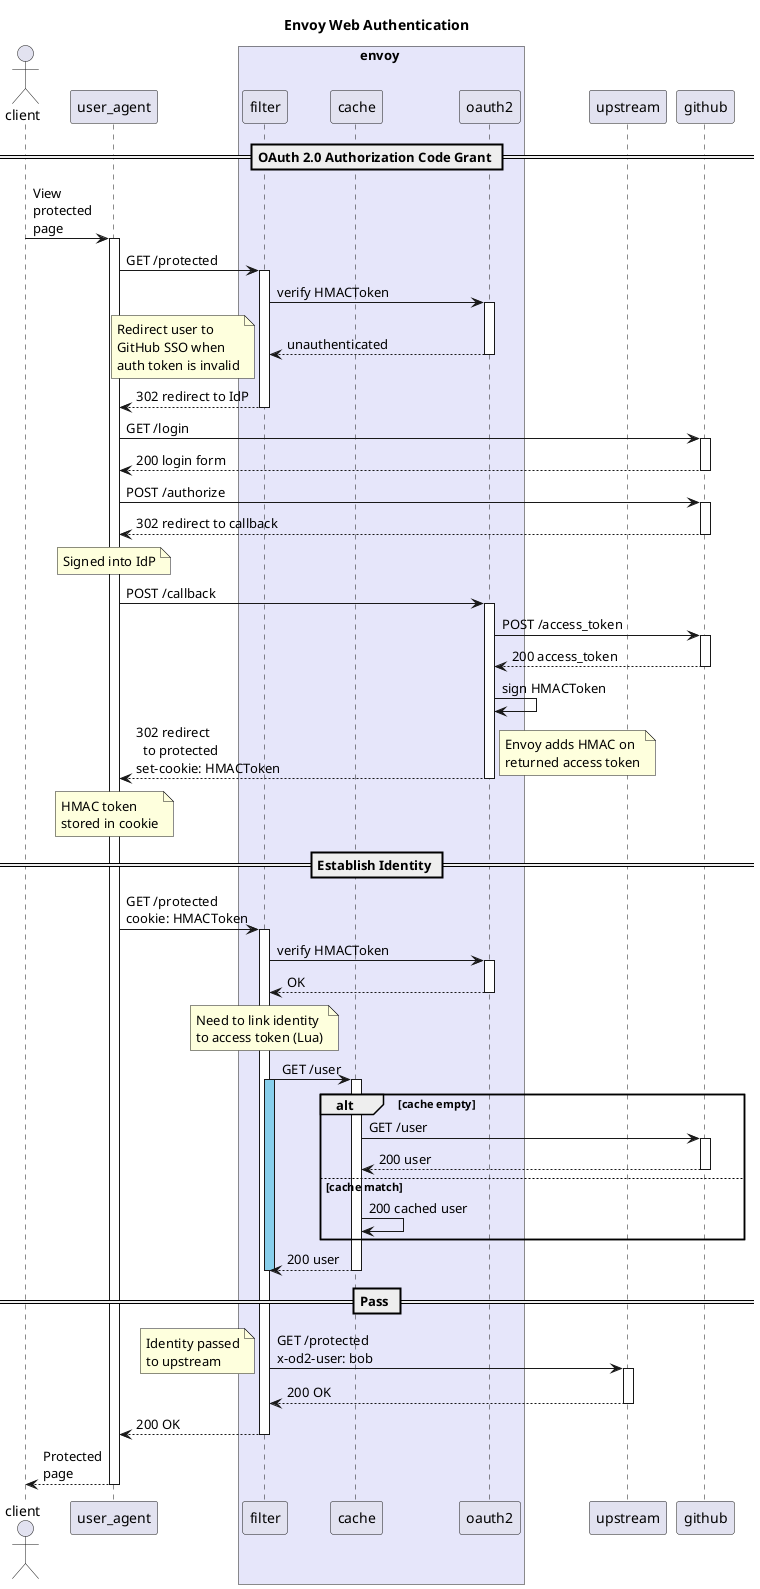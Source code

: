 @startuml
title Envoy Web Authentication

actor client
participant user_agent
box envoy #Lavender
participant filter
participant cache
participant oauth2
endbox
participant upstream
participant github

== OAuth 2.0 Authorization Code Grant ==

client -> user_agent ++: View\nprotected\npage
user_agent -> filter ++: GET /protected
filter -> oauth2 ++: verify HMACToken
filter <-- oauth2 --: unauthenticated
note left: Redirect user to\nGitHub SSO when\nauth token is invalid
user_agent <-- filter --: 302 redirect to IdP
user_agent -> github ++: GET /login
user_agent <-- github --: 200 login form
user_agent -> github ++: POST /authorize
user_agent <-- github --: 302 redirect to callback
note over user_agent: Signed into IdP
user_agent -> oauth2 ++: POST /callback
oauth2 -> github ++: POST /access_token
oauth2 <-- github --: 200 access_token
oauth2 -> oauth2: sign HMACToken
user_agent <-- oauth2 --: 302 redirect\n  to protected\nset-cookie: HMACToken
note right: Envoy adds HMAC on\nreturned access token
note over user_agent: HMAC token\nstored in cookie

== Establish Identity ==

user_agent -> filter ++: GET /protected\ncookie: HMACToken
filter -> oauth2 ++: verify HMACToken
filter <-- oauth2 --: OK
note over filter: Need to link identity\nto access token (Lua)
filter -> cache ++: GET /user
activate filter #SkyBlue

alt cache empty
  cache -> github ++: GET /user
  cache <-- github --: 200 user
else cache match
  cache -> cache: 200 cached user
end

filter <-- cache --: 200 user
deactivate filter

== Pass ==

filter -> upstream ++: GET /protected\nx-od2-user: bob
note left: Identity passed\nto upstream
filter <-- upstream --: 200 OK
user_agent <-- filter --: 200 OK
client <-- user_agent --: Protected\npage

@enduml

